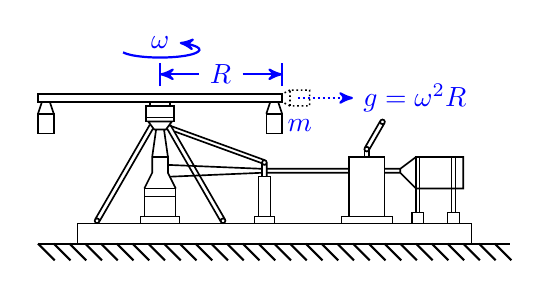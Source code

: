 \usetikzlibrary{%
    decorations.pathreplacing,%
    decorations.pathmorphing,arrows
}


\begin{tikzpicture}[
 interface/.style={
        postaction={draw,decorate,decoration={border,angle=-45,
                    amplitude=0.3cm,segment length=2mm}}}]

\draw[thick,interface] (0,0)--(6,0) ;
\draw (0.5,0.0) rectangle (5.5,0.25)
                                   (1.3,0.25) rectangle (1.8,0.35)
                                   (1.35,0.35) rectangle (1.75,0.6)
                                   (1.35,0.6) rectangle (1.75,0.7)
                                   (2.75,0.25) rectangle (3,0.35)
                                   (2.8,0.35) rectangle (2.95,0.85);

\draw (3.85,0.25) rectangle (4.5,0.35)
             (3.95,0.35) rectangle (4.4,1.1)
             (4.75,0.25) rectangle (4.9,0.4)
             (5.2,0.25) rectangle (5.35,0.4)
             (4.8,0.4) rectangle (4.85,1.1)
             (5.25,0.4) rectangle (5.3,1.1);

\draw[semithick] (4.175,1.2) circle (0.03)
                                  (4.175,1.2) ++(150:0.03)-- ++(60:0.4)
                                  (4.175,1.2) ++(-30:0.03)-- ++(60:0.4)
                                  ++(150:0.03) circle (0.03);
\draw [semithick] (4.145,1.2)--(4.145,1.1)  (4.205,1.2)--(4.205,1.1);

\draw [semithick] (1.65, 1)--(2.85,0.95) (2.85,0.9)--(1.675,0.85)
                                    (2.91,0.95)--(3.95,0.95) (2.91,0.9)--(3.95,0.9)
                                     (4.4,0.95)--(4.6,0.95) (4.4,0.9)--(4.6,0.9)
                                      (4.6,0.9)--(4.6,0.95)--(4.8,1.1)--(5.3,1.1)--(5.4,1.1)--(5.4,0.7)--(4.8,0.7)--cycle;

\draw [semithick] (2.875,1.03)circle(0.03)
                                   (2.845,0.85) --(2.845,1.03) (2.905,0.85)--(2.905,1.03);
\draw [semithick] (2.875,1.03)++(-160:0.03)--++(160:1.18)
                                   (2.875,1.03)++(70:0.03)--++(160:1.3);

\draw[semithick] (1.35,0.7)--(1.45,0.9)--(1.45,1.1)--(1.65,1.1)--(1.65,0.9)--(1.75,0.7)
(1.45,1.1)--(1.5,1.45)--(1.6,1.45)--(1.65,1.1)
(1.5,1.45)--(1.475,1.45)--(1.4,1.55)--(1.7,1.55)--(1.625,1.45)--(1.6,1.45);

\draw[semithick] (1.375,1.55) rectangle (1.725,1.6)
 (1.375,1.6) rectangle (1.725,1.75)
 (1.425,1.75) rectangle (1.675,1.8)
(0,1.8) rectangle(3.1,1.9)
(0,1.4)rectangle (0.2,1.65) 
(2.9,1.4)rectangle (3.1,1.65);
\draw [semithick] (0,1.65)--(0.05,1.8) (0.2,1.65)--(0.15,1.8)
                                    (2.9,1.65)--(2.95,1.8) (3.1,1.65)--(3.05,1.8);
\draw [semithick,densely dotted] (3.2,1.75) rectangle (3.45,1.95) (3.2,1.75)--(3.1,1.8) (3.2,1.95)--(3.1,1.9);

\draw[thick,blue] (1.55,2)--(1.55,2.3) (3.1,2)--(3.1,2.3);
\draw[thick,blue,->,>=stealth'] (2.6,2.15)--(3.1,2.15);
\draw[thick,blue,<-,>=stealth'] (1.55,2.15)--(2.05,2.15) node[right]{$R$};
\draw[blue, thick,->,>=stealth'] (1.55,2.6)++(-160:0.5) arc (-160:60:0.5 and 0.1) node[left]{$\omega$};
\node[blue] at (3.325,1.5) {$m$};
\draw[thick,blue,->,>=stealth',densely dotted] (3.3,1.85)--(4,1.85) node[right]{$g = \omega^2 R$};


\draw[semithick] (0.75,0.29) circle (0.03)
                                  (0.75,0.29) ++(150:0.03)-- ++(60:1.39)
                                  (0.75,0.29) ++(-30:0.03)-- ++(60:1.37);

\draw[semithick] (2.35,0.29) circle (0.03)
                                  (2.35,0.29) ++(210:0.03)-- ++(120:1.37)
                                  (2.35,0.29) ++(30:0.03)-- ++(120:1.39);
\end{tikzpicture}
